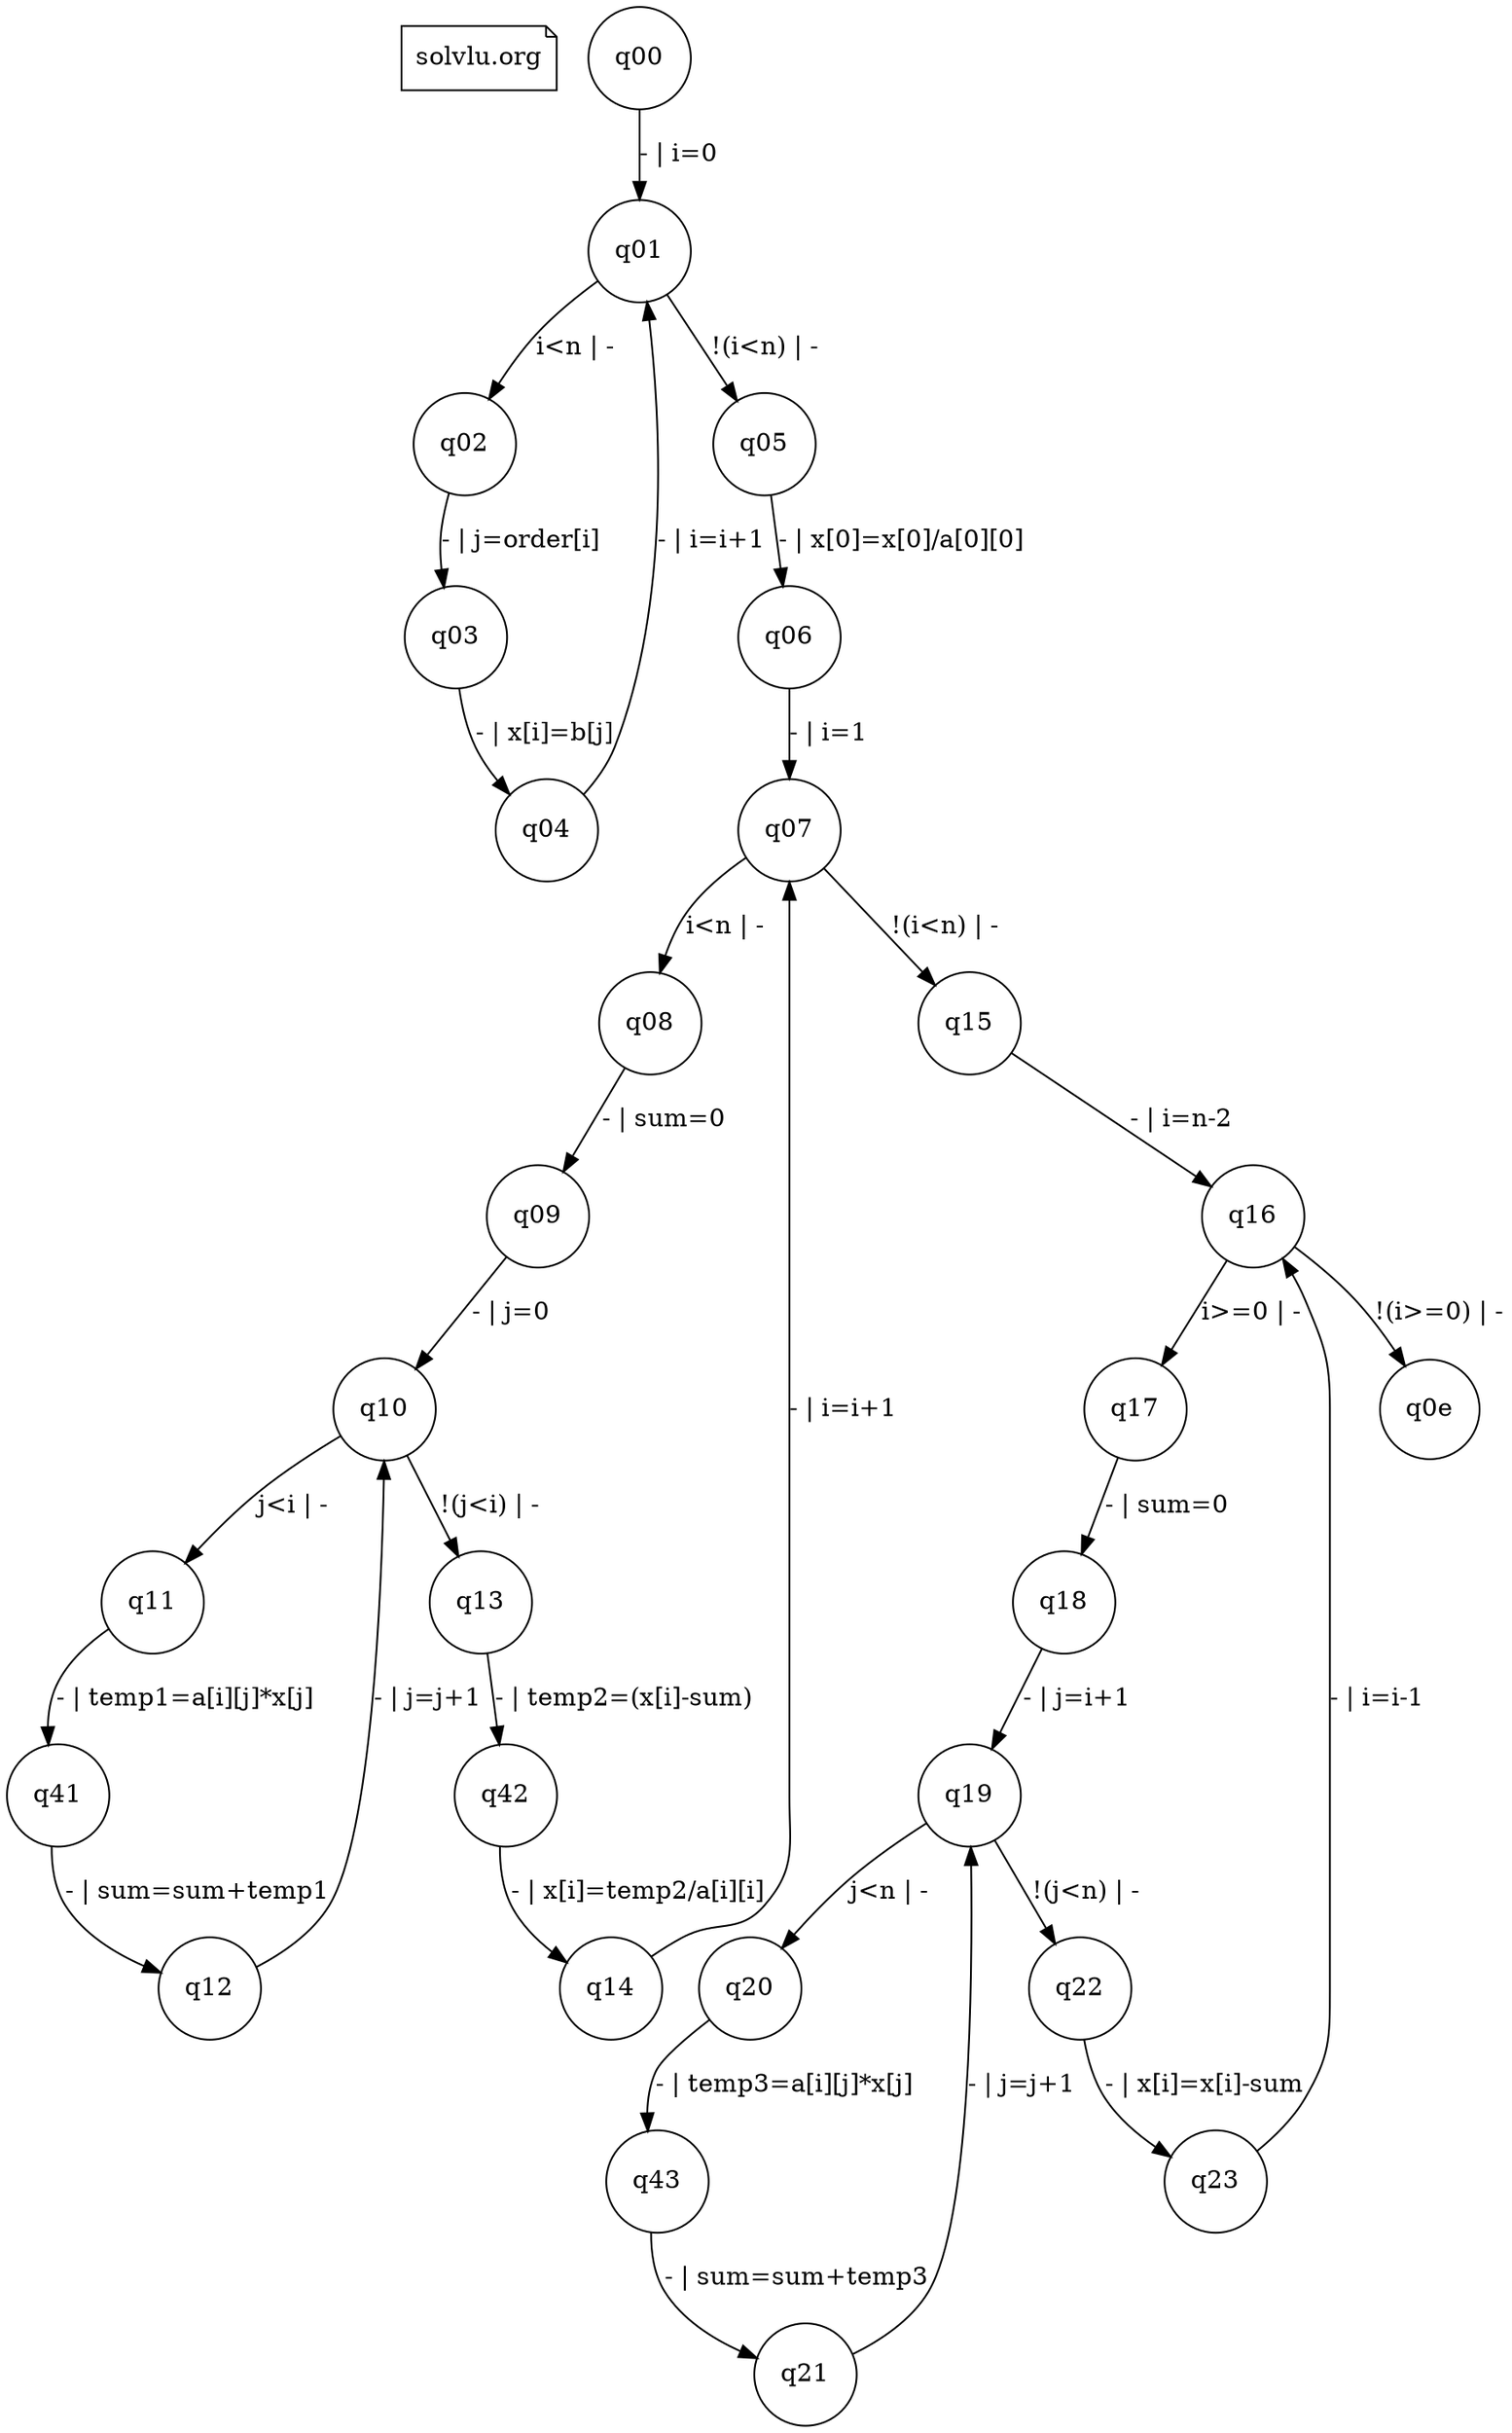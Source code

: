digraph fsmdIndot {

"solvlu.org" [shape=note];
q00 [shape=circle];
q01 [shape=circle];
q00 -> q01 [label="- | i=0"];
q01 [shape=circle];
q02 [shape=circle];
q01 -> q02 [label="i<n | -"];
q05 [shape=circle];
q01 -> q05 [label="!(i<n) | -"];
q02 [shape=circle];
q03 [shape=circle];
q02 -> q03 [label="- | j=order[i]"];
q03 [shape=circle];
q04 [shape=circle];
q03 -> q04 [label="- | x[i]=b[j]"];
q04 [shape=circle];
q01 [shape=circle];
q04 -> q01 [label="- | i=i+1"];
q05 [shape=circle];
q06 [shape=circle];
q05 -> q06 [label="- | x[0]=x[0]/a[0][0]"];
q06 [shape=circle];
q07 [shape=circle];
q06 -> q07 [label="- | i=1"];
q07 [shape=circle];
q08 [shape=circle];
q07 -> q08 [label="i<n | -"];
q15 [shape=circle];
q07 -> q15 [label="!(i<n) | -"];
q08 [shape=circle];
q09 [shape=circle];
q08 -> q09 [label="- | sum=0"];
q09 [shape=circle];
q10 [shape=circle];
q09 -> q10 [label="- | j=0"];
q10 [shape=circle];
q11 [shape=circle];
q10 -> q11 [label="j<i | -"];
q13 [shape=circle];
q10 -> q13 [label="!(j<i) | -"];
q11 [shape=circle];
q41 [shape=circle];
q11 -> q41 [label="- | temp1=a[i][j]*x[j]"];
q41 [shape=circle];
q12 [shape=circle];
q41 -> q12 [label="- | sum=sum+temp1"];
q12 [shape=circle];
q10 [shape=circle];
q12 -> q10 [label="- | j=j+1"];
q13 [shape=circle];
q42 [shape=circle];
q13 -> q42 [label="- | temp2=(x[i]-sum)"];
q42 [shape=circle];
q14 [shape=circle];
q42 -> q14 [label="- | x[i]=temp2/a[i][i]"];
q14 [shape=circle];
q07 [shape=circle];
q14 -> q07 [label="- | i=i+1"];
q15 [shape=circle];
q16 [shape=circle];
q15 -> q16 [label="- | i=n-2"];
q16 [shape=circle];
q17 [shape=circle];
q16 -> q17 [label="i>=0 | -"];
q0e [shape=circle];
q16 -> q0e [label="!(i>=0) | -"];
q17 [shape=circle];
q18 [shape=circle];
q17 -> q18 [label="- | sum=0"];
q18 [shape=circle];
q19 [shape=circle];
q18 -> q19 [label="- | j=i+1"];
q19 [shape=circle];
q20 [shape=circle];
q19 -> q20 [label="j<n | -"];
q22 [shape=circle];
q19 -> q22 [label="!(j<n) | -"];
q20 [shape=circle];
q43 [shape=circle];
q20 -> q43 [label="- | temp3=a[i][j]*x[j]"];
q43 [shape=circle];
q21 [shape=circle];
q43 -> q21 [label="- | sum=sum+temp3"];
q21 [shape=circle];
q19 [shape=circle];
q21 -> q19 [label="- | j=j+1"];
q22 [shape=circle];
q23 [shape=circle];
q22 -> q23 [label="- | x[i]=x[i]-sum"];
q23 [shape=circle];
q16 [shape=circle];
q23 -> q16 [label="- | i=i-1"];

}
